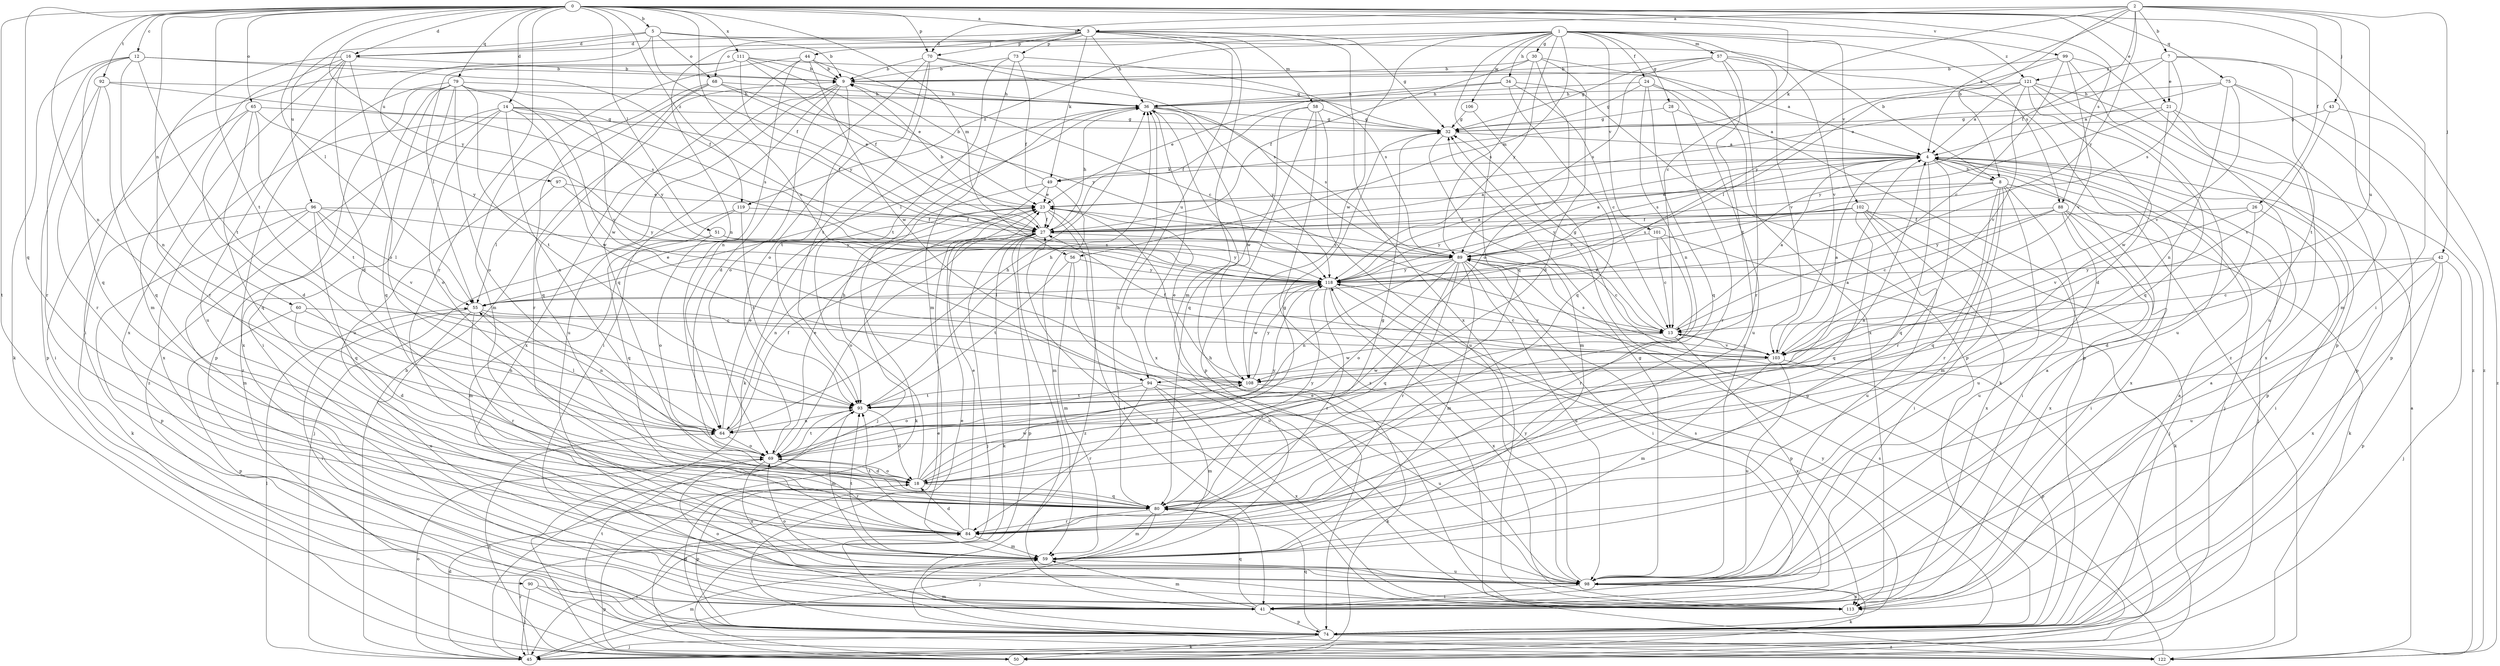 strict digraph  {
0;
1;
2;
3;
4;
5;
7;
8;
9;
12;
13;
14;
16;
18;
21;
23;
24;
26;
27;
28;
30;
32;
34;
36;
41;
42;
43;
44;
45;
49;
50;
51;
55;
56;
57;
58;
59;
60;
64;
65;
68;
69;
70;
73;
74;
75;
79;
80;
84;
88;
89;
90;
92;
93;
94;
96;
97;
98;
99;
101;
102;
103;
106;
108;
111;
113;
118;
119;
121;
122;
0 -> 3  [label=a];
0 -> 5  [label=b];
0 -> 12  [label=c];
0 -> 13  [label=c];
0 -> 14  [label=d];
0 -> 16  [label=d];
0 -> 21  [label=e];
0 -> 41  [label=i];
0 -> 51  [label=l];
0 -> 55  [label=l];
0 -> 56  [label=m];
0 -> 60  [label=n];
0 -> 64  [label=n];
0 -> 65  [label=o];
0 -> 70  [label=p];
0 -> 75  [label=q];
0 -> 79  [label=q];
0 -> 80  [label=q];
0 -> 84  [label=r];
0 -> 88  [label=s];
0 -> 90  [label=t];
0 -> 92  [label=t];
0 -> 93  [label=t];
0 -> 94  [label=u];
0 -> 99  [label=v];
0 -> 111  [label=x];
0 -> 118  [label=y];
0 -> 119  [label=z];
1 -> 16  [label=d];
1 -> 24  [label=f];
1 -> 28  [label=g];
1 -> 30  [label=g];
1 -> 34  [label=h];
1 -> 56  [label=m];
1 -> 57  [label=m];
1 -> 68  [label=o];
1 -> 80  [label=q];
1 -> 88  [label=s];
1 -> 101  [label=v];
1 -> 102  [label=v];
1 -> 103  [label=v];
1 -> 106  [label=w];
1 -> 108  [label=w];
1 -> 118  [label=y];
1 -> 119  [label=z];
1 -> 121  [label=z];
2 -> 3  [label=a];
2 -> 4  [label=a];
2 -> 7  [label=b];
2 -> 8  [label=b];
2 -> 26  [label=f];
2 -> 27  [label=f];
2 -> 42  [label=j];
2 -> 43  [label=j];
2 -> 49  [label=k];
2 -> 70  [label=p];
2 -> 94  [label=u];
2 -> 118  [label=y];
3 -> 16  [label=d];
3 -> 32  [label=g];
3 -> 36  [label=h];
3 -> 44  [label=j];
3 -> 49  [label=k];
3 -> 58  [label=m];
3 -> 59  [label=m];
3 -> 64  [label=n];
3 -> 70  [label=p];
3 -> 73  [label=p];
3 -> 94  [label=u];
3 -> 113  [label=x];
4 -> 8  [label=b];
4 -> 45  [label=j];
4 -> 49  [label=k];
4 -> 74  [label=p];
4 -> 80  [label=q];
4 -> 84  [label=r];
4 -> 89  [label=s];
4 -> 113  [label=x];
5 -> 8  [label=b];
5 -> 9  [label=b];
5 -> 16  [label=d];
5 -> 27  [label=f];
5 -> 68  [label=o];
5 -> 96  [label=u];
5 -> 97  [label=u];
7 -> 21  [label=e];
7 -> 23  [label=e];
7 -> 59  [label=m];
7 -> 89  [label=s];
7 -> 93  [label=t];
7 -> 121  [label=z];
8 -> 23  [label=e];
8 -> 41  [label=i];
8 -> 45  [label=j];
8 -> 59  [label=m];
8 -> 80  [label=q];
8 -> 84  [label=r];
8 -> 98  [label=u];
8 -> 118  [label=y];
9 -> 36  [label=h];
9 -> 41  [label=i];
9 -> 69  [label=o];
9 -> 93  [label=t];
9 -> 98  [label=u];
9 -> 113  [label=x];
12 -> 9  [label=b];
12 -> 27  [label=f];
12 -> 50  [label=k];
12 -> 64  [label=n];
12 -> 80  [label=q];
12 -> 84  [label=r];
12 -> 93  [label=t];
13 -> 4  [label=a];
13 -> 23  [label=e];
13 -> 32  [label=g];
13 -> 103  [label=v];
13 -> 108  [label=w];
13 -> 113  [label=x];
14 -> 27  [label=f];
14 -> 32  [label=g];
14 -> 64  [label=n];
14 -> 69  [label=o];
14 -> 89  [label=s];
14 -> 108  [label=w];
14 -> 113  [label=x];
14 -> 118  [label=y];
14 -> 122  [label=z];
16 -> 9  [label=b];
16 -> 18  [label=d];
16 -> 59  [label=m];
16 -> 69  [label=o];
16 -> 84  [label=r];
16 -> 98  [label=u];
16 -> 113  [label=x];
18 -> 4  [label=a];
18 -> 32  [label=g];
18 -> 36  [label=h];
18 -> 69  [label=o];
18 -> 74  [label=p];
18 -> 80  [label=q];
18 -> 108  [label=w];
18 -> 118  [label=y];
21 -> 32  [label=g];
21 -> 74  [label=p];
21 -> 108  [label=w];
21 -> 113  [label=x];
21 -> 118  [label=y];
23 -> 27  [label=f];
23 -> 41  [label=i];
23 -> 122  [label=z];
24 -> 32  [label=g];
24 -> 36  [label=h];
24 -> 64  [label=n];
24 -> 74  [label=p];
24 -> 80  [label=q];
24 -> 98  [label=u];
26 -> 18  [label=d];
26 -> 27  [label=f];
26 -> 41  [label=i];
26 -> 103  [label=v];
27 -> 4  [label=a];
27 -> 9  [label=b];
27 -> 36  [label=h];
27 -> 41  [label=i];
27 -> 45  [label=j];
27 -> 50  [label=k];
27 -> 64  [label=n];
27 -> 69  [label=o];
27 -> 74  [label=p];
27 -> 89  [label=s];
28 -> 4  [label=a];
28 -> 32  [label=g];
28 -> 84  [label=r];
30 -> 9  [label=b];
30 -> 18  [label=d];
30 -> 27  [label=f];
30 -> 69  [label=o];
30 -> 89  [label=s];
30 -> 113  [label=x];
32 -> 4  [label=a];
32 -> 59  [label=m];
34 -> 13  [label=c];
34 -> 23  [label=e];
34 -> 36  [label=h];
34 -> 74  [label=p];
34 -> 80  [label=q];
36 -> 32  [label=g];
36 -> 50  [label=k];
36 -> 55  [label=l];
36 -> 89  [label=s];
36 -> 108  [label=w];
36 -> 113  [label=x];
36 -> 118  [label=y];
41 -> 59  [label=m];
41 -> 69  [label=o];
41 -> 74  [label=p];
41 -> 80  [label=q];
41 -> 89  [label=s];
42 -> 13  [label=c];
42 -> 45  [label=j];
42 -> 74  [label=p];
42 -> 98  [label=u];
42 -> 113  [label=x];
42 -> 118  [label=y];
43 -> 32  [label=g];
43 -> 103  [label=v];
43 -> 122  [label=z];
44 -> 9  [label=b];
44 -> 13  [label=c];
44 -> 59  [label=m];
44 -> 64  [label=n];
44 -> 80  [label=q];
44 -> 108  [label=w];
45 -> 9  [label=b];
45 -> 18  [label=d];
45 -> 55  [label=l];
45 -> 59  [label=m];
45 -> 69  [label=o];
45 -> 84  [label=r];
49 -> 9  [label=b];
49 -> 23  [label=e];
49 -> 45  [label=j];
49 -> 50  [label=k];
49 -> 59  [label=m];
50 -> 23  [label=e];
50 -> 64  [label=n];
50 -> 89  [label=s];
51 -> 59  [label=m];
51 -> 69  [label=o];
51 -> 89  [label=s];
51 -> 118  [label=y];
55 -> 13  [label=c];
55 -> 23  [label=e];
55 -> 41  [label=i];
55 -> 64  [label=n];
55 -> 84  [label=r];
55 -> 98  [label=u];
56 -> 59  [label=m];
56 -> 93  [label=t];
56 -> 98  [label=u];
56 -> 118  [label=y];
57 -> 9  [label=b];
57 -> 32  [label=g];
57 -> 84  [label=r];
57 -> 89  [label=s];
57 -> 93  [label=t];
57 -> 103  [label=v];
57 -> 122  [label=z];
58 -> 27  [label=f];
58 -> 32  [label=g];
58 -> 74  [label=p];
58 -> 80  [label=q];
58 -> 98  [label=u];
58 -> 122  [label=z];
59 -> 93  [label=t];
59 -> 98  [label=u];
60 -> 13  [label=c];
60 -> 18  [label=d];
60 -> 64  [label=n];
60 -> 74  [label=p];
64 -> 23  [label=e];
64 -> 27  [label=f];
64 -> 36  [label=h];
64 -> 55  [label=l];
64 -> 69  [label=o];
65 -> 18  [label=d];
65 -> 32  [label=g];
65 -> 41  [label=i];
65 -> 80  [label=q];
65 -> 93  [label=t];
65 -> 118  [label=y];
68 -> 23  [label=e];
68 -> 36  [label=h];
68 -> 80  [label=q];
68 -> 84  [label=r];
68 -> 98  [label=u];
68 -> 118  [label=y];
69 -> 18  [label=d];
69 -> 23  [label=e];
69 -> 84  [label=r];
69 -> 93  [label=t];
69 -> 98  [label=u];
69 -> 118  [label=y];
70 -> 9  [label=b];
70 -> 18  [label=d];
70 -> 32  [label=g];
70 -> 69  [label=o];
70 -> 89  [label=s];
70 -> 93  [label=t];
73 -> 9  [label=b];
73 -> 27  [label=f];
73 -> 59  [label=m];
73 -> 89  [label=s];
73 -> 93  [label=t];
74 -> 4  [label=a];
74 -> 18  [label=d];
74 -> 23  [label=e];
74 -> 45  [label=j];
74 -> 50  [label=k];
74 -> 59  [label=m];
74 -> 80  [label=q];
74 -> 118  [label=y];
74 -> 122  [label=z];
75 -> 4  [label=a];
75 -> 36  [label=h];
75 -> 64  [label=n];
75 -> 74  [label=p];
75 -> 103  [label=v];
75 -> 122  [label=z];
79 -> 36  [label=h];
79 -> 41  [label=i];
79 -> 69  [label=o];
79 -> 74  [label=p];
79 -> 80  [label=q];
79 -> 93  [label=t];
79 -> 103  [label=v];
79 -> 108  [label=w];
79 -> 113  [label=x];
79 -> 122  [label=z];
80 -> 32  [label=g];
80 -> 36  [label=h];
80 -> 45  [label=j];
80 -> 59  [label=m];
80 -> 84  [label=r];
84 -> 18  [label=d];
84 -> 23  [label=e];
84 -> 59  [label=m];
84 -> 93  [label=t];
88 -> 13  [label=c];
88 -> 27  [label=f];
88 -> 41  [label=i];
88 -> 50  [label=k];
88 -> 98  [label=u];
88 -> 113  [label=x];
88 -> 118  [label=y];
89 -> 4  [label=a];
89 -> 13  [label=c];
89 -> 41  [label=i];
89 -> 59  [label=m];
89 -> 64  [label=n];
89 -> 69  [label=o];
89 -> 80  [label=q];
89 -> 84  [label=r];
89 -> 98  [label=u];
89 -> 118  [label=y];
90 -> 41  [label=i];
90 -> 45  [label=j];
90 -> 74  [label=p];
92 -> 36  [label=h];
92 -> 74  [label=p];
92 -> 80  [label=q];
92 -> 84  [label=r];
92 -> 89  [label=s];
93 -> 4  [label=a];
93 -> 18  [label=d];
93 -> 36  [label=h];
93 -> 59  [label=m];
93 -> 64  [label=n];
94 -> 59  [label=m];
94 -> 69  [label=o];
94 -> 84  [label=r];
94 -> 93  [label=t];
94 -> 98  [label=u];
94 -> 113  [label=x];
96 -> 27  [label=f];
96 -> 50  [label=k];
96 -> 55  [label=l];
96 -> 59  [label=m];
96 -> 74  [label=p];
96 -> 80  [label=q];
96 -> 103  [label=v];
96 -> 118  [label=y];
97 -> 23  [label=e];
97 -> 55  [label=l];
97 -> 118  [label=y];
98 -> 4  [label=a];
98 -> 23  [label=e];
98 -> 32  [label=g];
98 -> 41  [label=i];
98 -> 50  [label=k];
98 -> 69  [label=o];
98 -> 113  [label=x];
98 -> 118  [label=y];
99 -> 9  [label=b];
99 -> 13  [label=c];
99 -> 74  [label=p];
99 -> 98  [label=u];
99 -> 103  [label=v];
99 -> 118  [label=y];
101 -> 13  [label=c];
101 -> 50  [label=k];
101 -> 84  [label=r];
101 -> 89  [label=s];
102 -> 27  [label=f];
102 -> 41  [label=i];
102 -> 45  [label=j];
102 -> 80  [label=q];
102 -> 89  [label=s];
102 -> 98  [label=u];
102 -> 113  [label=x];
102 -> 118  [label=y];
103 -> 4  [label=a];
103 -> 13  [label=c];
103 -> 27  [label=f];
103 -> 59  [label=m];
103 -> 74  [label=p];
103 -> 89  [label=s];
103 -> 98  [label=u];
103 -> 108  [label=w];
106 -> 32  [label=g];
106 -> 50  [label=k];
108 -> 23  [label=e];
108 -> 50  [label=k];
108 -> 93  [label=t];
108 -> 118  [label=y];
111 -> 4  [label=a];
111 -> 9  [label=b];
111 -> 23  [label=e];
111 -> 27  [label=f];
111 -> 41  [label=i];
111 -> 55  [label=l];
111 -> 118  [label=y];
113 -> 4  [label=a];
113 -> 27  [label=f];
113 -> 36  [label=h];
118 -> 4  [label=a];
118 -> 55  [label=l];
118 -> 74  [label=p];
118 -> 84  [label=r];
118 -> 103  [label=v];
118 -> 108  [label=w];
118 -> 113  [label=x];
119 -> 27  [label=f];
119 -> 45  [label=j];
119 -> 80  [label=q];
119 -> 93  [label=t];
121 -> 4  [label=a];
121 -> 18  [label=d];
121 -> 36  [label=h];
121 -> 55  [label=l];
121 -> 80  [label=q];
121 -> 98  [label=u];
121 -> 103  [label=v];
121 -> 122  [label=z];
122 -> 4  [label=a];
122 -> 32  [label=g];
122 -> 93  [label=t];
}
